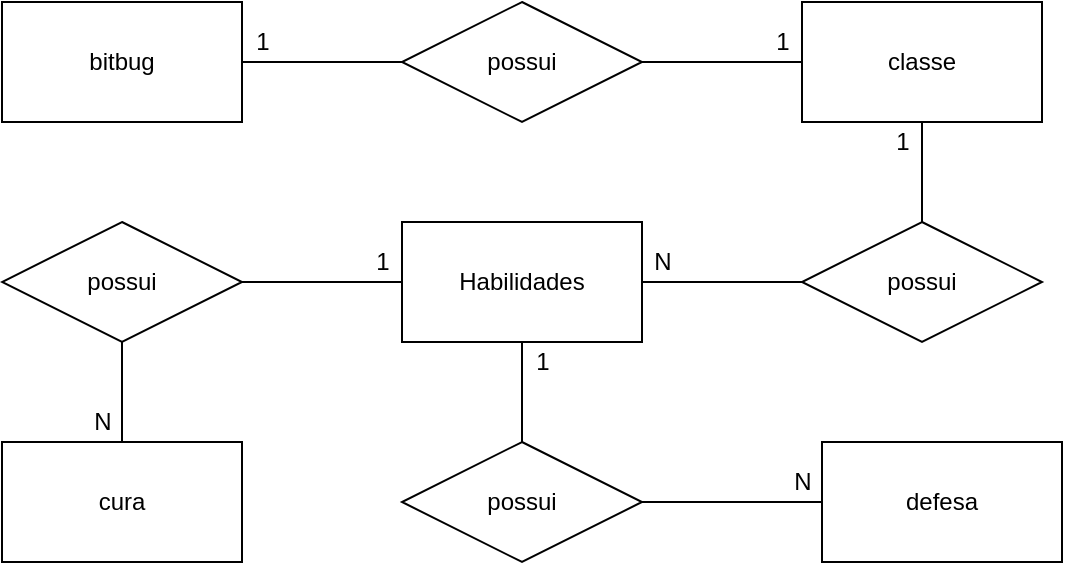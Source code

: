 <mxfile version="14.9.5" type="device"><diagram id="5Ovm5bTirzlHb88-3o18" name="Page-1"><mxGraphModel dx="862" dy="488" grid="1" gridSize="10" guides="1" tooltips="1" connect="1" arrows="1" fold="1" page="1" pageScale="1" pageWidth="827" pageHeight="1169" math="0" shadow="0"><root><mxCell id="0"/><mxCell id="1" parent="0"/><mxCell id="Jx-eA6oWuBn2WHbCMhhM-1" style="edgeStyle=orthogonalEdgeStyle;rounded=0;orthogonalLoop=1;jettySize=auto;html=1;entryX=0;entryY=0.5;entryDx=0;entryDy=0;endArrow=none;endFill=0;" edge="1" parent="1" source="Jx-eA6oWuBn2WHbCMhhM-2" target="Jx-eA6oWuBn2WHbCMhhM-4"><mxGeometry relative="1" as="geometry"/></mxCell><mxCell id="Jx-eA6oWuBn2WHbCMhhM-2" value="bitbug" style="rounded=0;whiteSpace=wrap;html=1;" vertex="1" parent="1"><mxGeometry x="40" y="40" width="120" height="60" as="geometry"/></mxCell><mxCell id="Jx-eA6oWuBn2WHbCMhhM-3" style="edgeStyle=orthogonalEdgeStyle;rounded=0;orthogonalLoop=1;jettySize=auto;html=1;entryX=0;entryY=0.5;entryDx=0;entryDy=0;endArrow=none;endFill=0;" edge="1" parent="1" source="Jx-eA6oWuBn2WHbCMhhM-4" target="Jx-eA6oWuBn2WHbCMhhM-5"><mxGeometry relative="1" as="geometry"/></mxCell><mxCell id="Jx-eA6oWuBn2WHbCMhhM-4" value="possui" style="shape=rhombus;perimeter=rhombusPerimeter;whiteSpace=wrap;html=1;align=center;" vertex="1" parent="1"><mxGeometry x="240" y="40" width="120" height="60" as="geometry"/></mxCell><mxCell id="Jx-eA6oWuBn2WHbCMhhM-5" value="classe" style="rounded=0;whiteSpace=wrap;html=1;" vertex="1" parent="1"><mxGeometry x="440" y="40" width="120" height="60" as="geometry"/></mxCell><mxCell id="Jx-eA6oWuBn2WHbCMhhM-6" value="1" style="text;html=1;align=center;verticalAlign=middle;resizable=0;points=[];autosize=1;strokeColor=none;" vertex="1" parent="1"><mxGeometry x="160" y="50" width="20" height="20" as="geometry"/></mxCell><mxCell id="Jx-eA6oWuBn2WHbCMhhM-7" value="1" style="text;html=1;align=center;verticalAlign=middle;resizable=0;points=[];autosize=1;strokeColor=none;" vertex="1" parent="1"><mxGeometry x="420" y="50" width="20" height="20" as="geometry"/></mxCell><mxCell id="Jx-eA6oWuBn2WHbCMhhM-8" style="edgeStyle=orthogonalEdgeStyle;rounded=0;orthogonalLoop=1;jettySize=auto;html=1;entryX=1;entryY=0.5;entryDx=0;entryDy=0;endArrow=none;endFill=0;" edge="1" parent="1" source="Jx-eA6oWuBn2WHbCMhhM-10" target="Jx-eA6oWuBn2WHbCMhhM-13"><mxGeometry relative="1" as="geometry"/></mxCell><mxCell id="Jx-eA6oWuBn2WHbCMhhM-9" style="edgeStyle=orthogonalEdgeStyle;rounded=0;orthogonalLoop=1;jettySize=auto;html=1;entryX=0.5;entryY=1;entryDx=0;entryDy=0;endArrow=none;endFill=0;" edge="1" parent="1" source="Jx-eA6oWuBn2WHbCMhhM-10" target="Jx-eA6oWuBn2WHbCMhhM-5"><mxGeometry relative="1" as="geometry"/></mxCell><mxCell id="Jx-eA6oWuBn2WHbCMhhM-10" value="possui" style="shape=rhombus;perimeter=rhombusPerimeter;whiteSpace=wrap;html=1;align=center;" vertex="1" parent="1"><mxGeometry x="440" y="150" width="120" height="60" as="geometry"/></mxCell><mxCell id="Jx-eA6oWuBn2WHbCMhhM-11" style="edgeStyle=orthogonalEdgeStyle;rounded=0;orthogonalLoop=1;jettySize=auto;html=1;endArrow=none;endFill=0;" edge="1" parent="1" source="Jx-eA6oWuBn2WHbCMhhM-13" target="Jx-eA6oWuBn2WHbCMhhM-17"><mxGeometry relative="1" as="geometry"/></mxCell><mxCell id="Jx-eA6oWuBn2WHbCMhhM-12" style="edgeStyle=orthogonalEdgeStyle;rounded=0;orthogonalLoop=1;jettySize=auto;html=1;entryX=0.5;entryY=0;entryDx=0;entryDy=0;endArrow=none;endFill=0;" edge="1" parent="1" source="Jx-eA6oWuBn2WHbCMhhM-13" target="Jx-eA6oWuBn2WHbCMhhM-19"><mxGeometry relative="1" as="geometry"/></mxCell><mxCell id="Jx-eA6oWuBn2WHbCMhhM-13" value="Habilidades" style="rounded=0;whiteSpace=wrap;html=1;" vertex="1" parent="1"><mxGeometry x="240" y="150" width="120" height="60" as="geometry"/></mxCell><mxCell id="Jx-eA6oWuBn2WHbCMhhM-14" value="N" style="text;html=1;align=center;verticalAlign=middle;resizable=0;points=[];autosize=1;strokeColor=none;" vertex="1" parent="1"><mxGeometry x="360" y="160" width="20" height="20" as="geometry"/></mxCell><mxCell id="Jx-eA6oWuBn2WHbCMhhM-15" value="1" style="text;html=1;align=center;verticalAlign=middle;resizable=0;points=[];autosize=1;strokeColor=none;" vertex="1" parent="1"><mxGeometry x="480" y="100" width="20" height="20" as="geometry"/></mxCell><mxCell id="Jx-eA6oWuBn2WHbCMhhM-16" style="edgeStyle=orthogonalEdgeStyle;rounded=0;orthogonalLoop=1;jettySize=auto;html=1;entryX=0.5;entryY=0;entryDx=0;entryDy=0;endArrow=none;endFill=0;" edge="1" parent="1" source="Jx-eA6oWuBn2WHbCMhhM-17" target="Jx-eA6oWuBn2WHbCMhhM-20"><mxGeometry relative="1" as="geometry"/></mxCell><mxCell id="Jx-eA6oWuBn2WHbCMhhM-17" value="possui" style="shape=rhombus;perimeter=rhombusPerimeter;whiteSpace=wrap;html=1;align=center;" vertex="1" parent="1"><mxGeometry x="40" y="150" width="120" height="60" as="geometry"/></mxCell><mxCell id="Jx-eA6oWuBn2WHbCMhhM-18" style="edgeStyle=orthogonalEdgeStyle;rounded=0;orthogonalLoop=1;jettySize=auto;html=1;entryX=0;entryY=0.5;entryDx=0;entryDy=0;endArrow=none;endFill=0;" edge="1" parent="1" source="Jx-eA6oWuBn2WHbCMhhM-19" target="Jx-eA6oWuBn2WHbCMhhM-21"><mxGeometry relative="1" as="geometry"/></mxCell><mxCell id="Jx-eA6oWuBn2WHbCMhhM-19" value="possui" style="shape=rhombus;perimeter=rhombusPerimeter;whiteSpace=wrap;html=1;align=center;" vertex="1" parent="1"><mxGeometry x="240" y="260" width="120" height="60" as="geometry"/></mxCell><mxCell id="Jx-eA6oWuBn2WHbCMhhM-20" value="cura" style="rounded=0;whiteSpace=wrap;html=1;" vertex="1" parent="1"><mxGeometry x="40" y="260" width="120" height="60" as="geometry"/></mxCell><mxCell id="Jx-eA6oWuBn2WHbCMhhM-21" value="defesa" style="rounded=0;whiteSpace=wrap;html=1;" vertex="1" parent="1"><mxGeometry x="450" y="260" width="120" height="60" as="geometry"/></mxCell><mxCell id="Jx-eA6oWuBn2WHbCMhhM-22" value="1" style="text;html=1;align=center;verticalAlign=middle;resizable=0;points=[];autosize=1;strokeColor=none;" vertex="1" parent="1"><mxGeometry x="220" y="160" width="20" height="20" as="geometry"/></mxCell><mxCell id="Jx-eA6oWuBn2WHbCMhhM-23" value="N" style="text;html=1;align=center;verticalAlign=middle;resizable=0;points=[];autosize=1;strokeColor=none;" vertex="1" parent="1"><mxGeometry x="80" y="240" width="20" height="20" as="geometry"/></mxCell><mxCell id="Jx-eA6oWuBn2WHbCMhhM-24" value="1" style="text;html=1;align=center;verticalAlign=middle;resizable=0;points=[];autosize=1;strokeColor=none;" vertex="1" parent="1"><mxGeometry x="300" y="210" width="20" height="20" as="geometry"/></mxCell><mxCell id="Jx-eA6oWuBn2WHbCMhhM-25" value="N" style="text;html=1;align=center;verticalAlign=middle;resizable=0;points=[];autosize=1;strokeColor=none;" vertex="1" parent="1"><mxGeometry x="430" y="270" width="20" height="20" as="geometry"/></mxCell></root></mxGraphModel></diagram></mxfile>